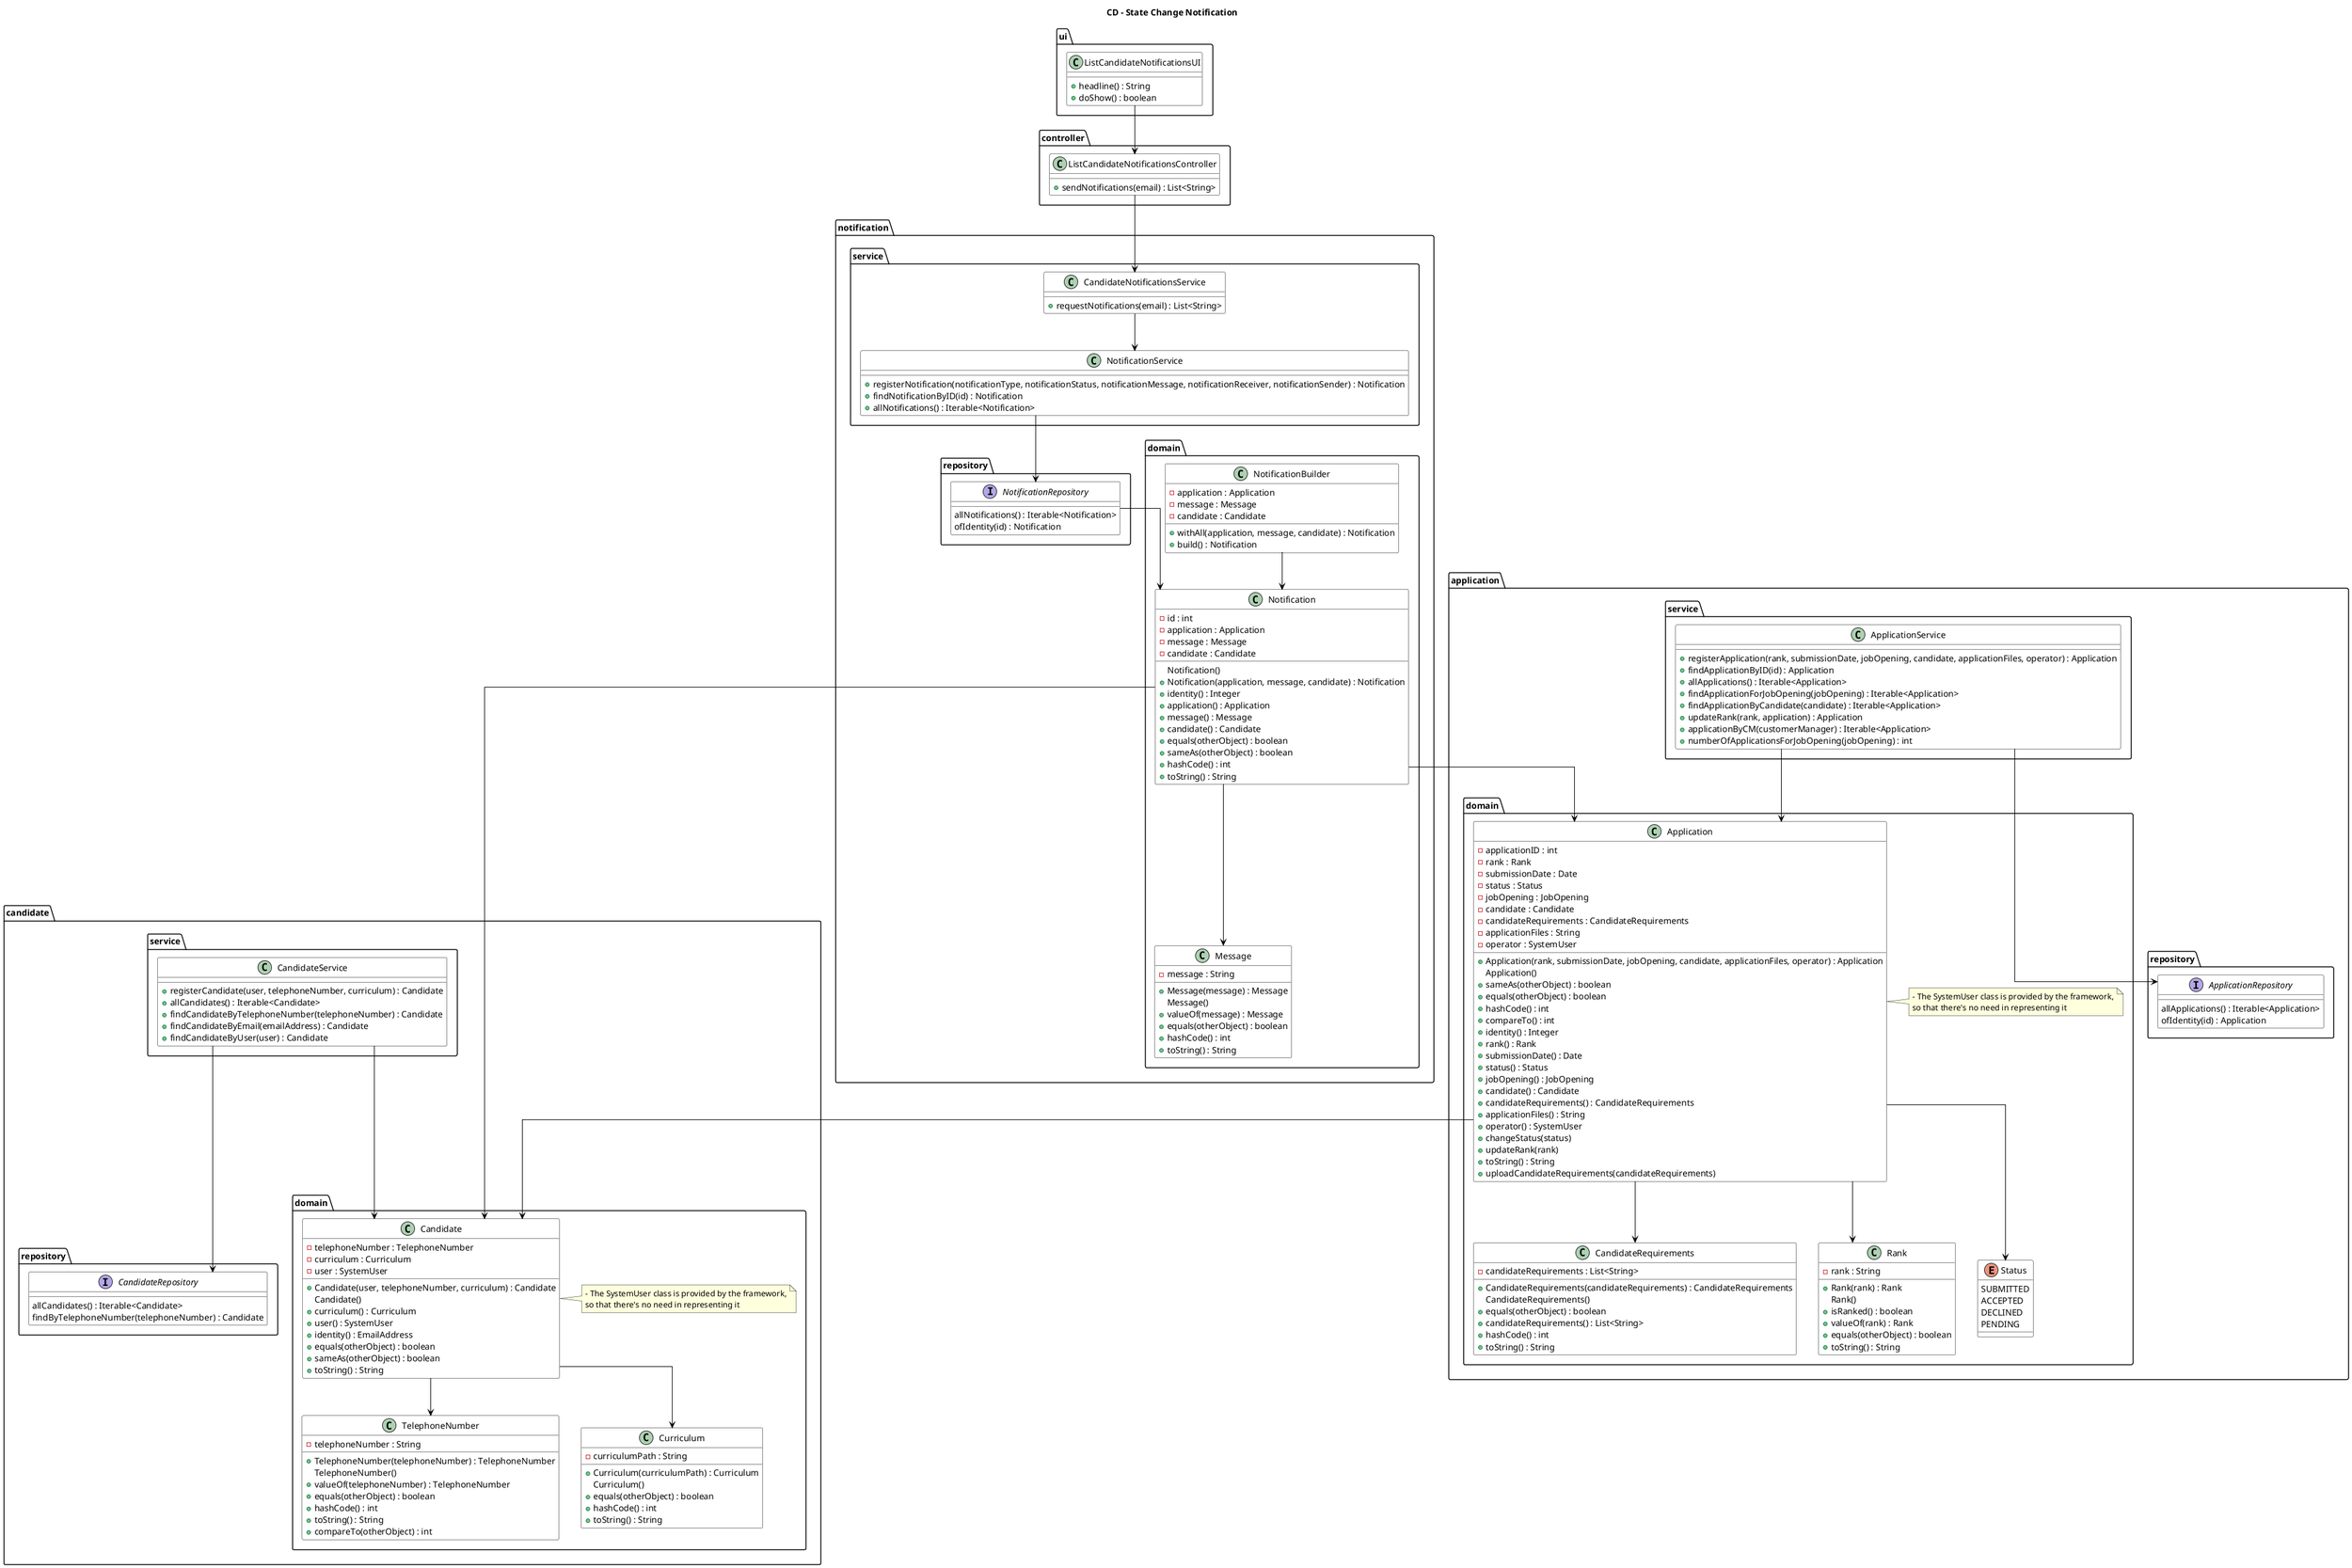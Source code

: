 @startuml
skinparam linetype ortho
'left to right direction

skinparam class {
    BackgroundColor White
    ArrowColor Black
    BorderColor Black
    FontColor Black
    FontSize 14
}

title CD - State Change Notification

package "ui"{
    class ListCandidateNotificationsUI{
    + headline() : String
    + doShow() : boolean
    }
}

package "controller"{
    class ListCandidateNotificationsController{
    + sendNotifications(email) : List<String>
    }
}

package "application"{
    package "domain"{
        class Application{
            - applicationID : int
            - rank : Rank
            - submissionDate : Date
            - status : Status
            - jobOpening : JobOpening
            - candidate : Candidate
            - candidateRequirements : CandidateRequirements
            - applicationFiles : String
            - operator : SystemUser
            + Application(rank, submissionDate, jobOpening, candidate, applicationFiles, operator) : Application
            Application()
            + sameAs(otherObject) : boolean
            + equals(otherObject) : boolean
            + hashCode() : int
            + compareTo() : int
            + identity() : Integer
            + rank() : Rank
            + submissionDate() : Date
            + status() : Status
            + jobOpening() : JobOpening
            + candidate() : Candidate
            + candidateRequirements() : CandidateRequirements
            + applicationFiles() : String
            + operator() : SystemUser
            + changeStatus(status)
            + updateRank(rank)
            + toString() : String
            + uploadCandidateRequirements(candidateRequirements)
        }

        note right of Application
                            - The SystemUser class is provided by the framework,
                            so that there's no need in representing it
                         end note

        class CandidateRequirements{
            - candidateRequirements : List<String>
            + CandidateRequirements(candidateRequirements) : CandidateRequirements
            CandidateRequirements()
            + equals(otherObject) : boolean
            + candidateRequirements() : List<String>
            + hashCode() : int
            + toString() : String
        }

        class Rank{
            - rank : String
            + Rank(rank) : Rank
            Rank()
            + isRanked() : boolean
            + valueOf(rank) : Rank
            + equals(otherObject) : boolean
            + toString() : String
        }

        Enum Status{
            SUBMITTED
            ACCEPTED
            DECLINED
            PENDING
        }
    }

    package "service"{
        class ApplicationService{
            + registerApplication(rank, submissionDate, jobOpening, candidate, applicationFiles, operator) : Application
            + findApplicationByID(id) : Application
            + allApplications() : Iterable<Application>
            + findApplicationForJobOpening(jobOpening) : Iterable<Application>
            + findApplicationByCandidate(candidate) : Iterable<Application>
            + updateRank(rank, application) : Application
            + applicationByCM(customerManager) : Iterable<Application>
            + numberOfApplicationsForJobOpening(jobOpening) : int
        }
    }

    package "repository"{
        Interface ApplicationRepository{
            allApplications() : Iterable<Application>
            ofIdentity(id) : Application
        }
    }
}

package "candidate"{
    package "domain"{
        class Candidate{
            - telephoneNumber : TelephoneNumber
            - curriculum : Curriculum
            - user : SystemUser
            + Candidate(user, telephoneNumber, curriculum) : Candidate
            Candidate()
            + curriculum() : Curriculum
            + user() : SystemUser
            + identity() : EmailAddress
            + equals(otherObject) : boolean
            + sameAs(otherObject) : boolean
            + toString() : String
        }

        note right of Candidate
                            - The SystemUser class is provided by the framework,
                            so that there's no need in representing it
                         end note

        class TelephoneNumber{
            - telephoneNumber : String
            + TelephoneNumber(telephoneNumber) : TelephoneNumber
            TelephoneNumber()
            + valueOf(telephoneNumber) : TelephoneNumber
            + equals(otherObject) : boolean
            + hashCode() : int
            + toString() : String
            + compareTo(otherObject) : int
        }

        class Curriculum{
            - curriculumPath : String
            + Curriculum(curriculumPath) : Curriculum
            Curriculum()
            + equals(otherObject) : boolean
            + hashCode() : int
            + toString() : String
        }
    }

    package "service"{
        class CandidateService{
            + registerCandidate(user, telephoneNumber, curriculum) : Candidate
            + allCandidates() : Iterable<Candidate>
            + findCandidateByTelephoneNumber(telephoneNumber) : Candidate
            + findCandidateByEmail(emailAddress) : Candidate
            + findCandidateByUser(user) : Candidate
        }
    }

    package "repository"{
        Interface CandidateRepository{
            allCandidates() : Iterable<Candidate>
            findByTelephoneNumber(telephoneNumber) : Candidate
        }
    }

}

package "notification"{
    package "domain"{
    class Notification{
            - id : int
            - application : Application
            - message : Message
            - candidate : Candidate
            Notification()
            + Notification(application, message, candidate) : Notification
            + identity() : Integer
            + application() : Application
            + message() : Message
            + candidate() : Candidate
            + equals(otherObject) : boolean
            + sameAs(otherObject) : boolean
            + hashCode() : int
            + toString() : String
        }
    class Message{
        - message : String
            + Message(message) : Message
            Message()
            + valueOf(message) : Message
            + equals(otherObject) : boolean
            + hashCode() : int
            + toString() : String
        }
    class NotificationBuilder{
    - application : Application
        - message : Message
        - candidate : Candidate
        + withAll(application, message, candidate) : Notification
        + build() : Notification
    }
    }

    package "service"{
        class NotificationService{
            + registerNotification(notificationType, notificationStatus, notificationMessage, notificationReceiver, notificationSender) : Notification
            + findNotificationByID(id) : Notification
            + allNotifications() : Iterable<Notification>
        }

        class CandidateNotificationsService{
        + requestNotifications(email) : List<String>
        }
    }

    package "repository"{
        Interface NotificationRepository{
            allNotifications() : Iterable<Notification>
            ofIdentity(id) : Notification
        }
    }
}

ListCandidateNotificationsUI --> ListCandidateNotificationsController

ListCandidateNotificationsController --> CandidateNotificationsService

CandidateNotificationsService --> NotificationService

NotificationService --> NotificationRepository

NotificationRepository --> Notification

Notification --> Application

Notification --> Message

Notification --> Candidate

NotificationBuilder --> Notification

Application --> Rank
Application --> Status
Application --> CandidateRequirements
Application --> Candidate

Candidate --> Curriculum
Candidate --> TelephoneNumber

CandidateService --> CandidateRepository
CandidateService --> Candidate

ApplicationService --> ApplicationRepository
ApplicationService --> Application


@enduml